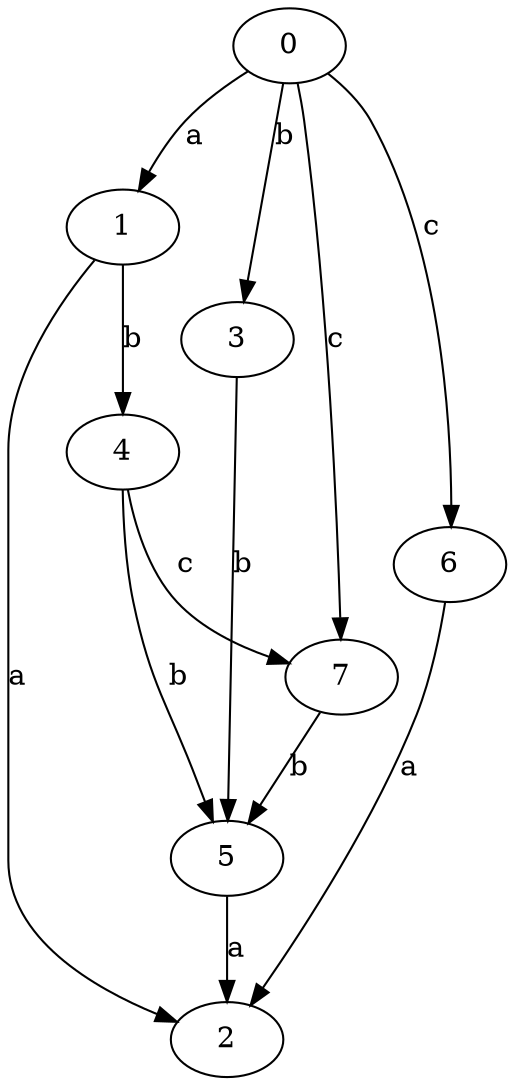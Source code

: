 strict digraph  {
1;
2;
3;
4;
5;
6;
0;
7;
1 -> 2  [label=a];
1 -> 4  [label=b];
3 -> 5  [label=b];
4 -> 5  [label=b];
4 -> 7  [label=c];
5 -> 2  [label=a];
6 -> 2  [label=a];
0 -> 1  [label=a];
0 -> 3  [label=b];
0 -> 6  [label=c];
0 -> 7  [label=c];
7 -> 5  [label=b];
}
